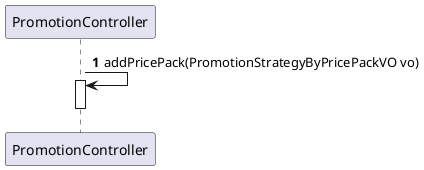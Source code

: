 @startuml
autonumber 1 1 "<b>0"
PromotionController -> PromotionController : addPricePack(PromotionStrategyByPricePackVO vo)
activate PromotionController
deactivate PromotionController
@enduml